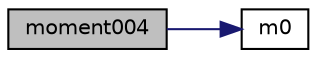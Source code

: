 digraph "moment004"
{
  bgcolor="transparent";
  edge [fontname="Helvetica",fontsize="10",labelfontname="Helvetica",labelfontsize="10"];
  node [fontname="Helvetica",fontsize="10",shape=record];
  rankdir="LR";
  Node85 [label="moment004",height=0.2,width=0.4,color="black", fillcolor="grey75", style="filled", fontcolor="black"];
  Node85 -> Node86 [color="midnightblue",fontsize="10",style="solid",fontname="Helvetica"];
  Node86 [label="m0",height=0.2,width=0.4,color="black",URL="$a01745.html#ac84f31065245ae483b6548456ffec420"];
}
